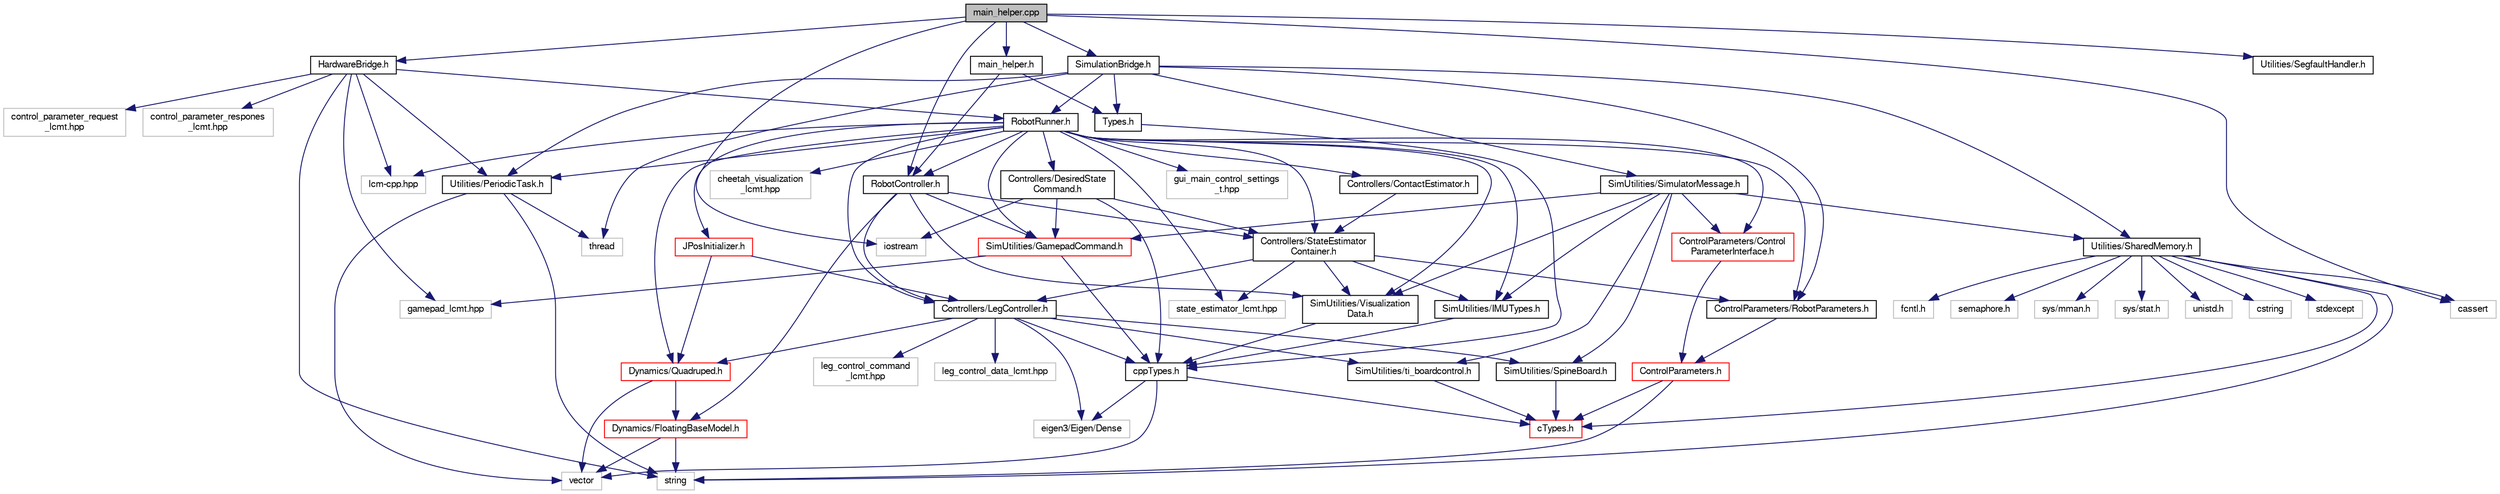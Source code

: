 digraph "main_helper.cpp"
{
  edge [fontname="FreeSans",fontsize="10",labelfontname="FreeSans",labelfontsize="10"];
  node [fontname="FreeSans",fontsize="10",shape=record];
  Node1 [label="main_helper.cpp",height=0.2,width=0.4,color="black", fillcolor="grey75", style="filled", fontcolor="black"];
  Node1 -> Node2 [color="midnightblue",fontsize="10",style="solid",fontname="FreeSans"];
  Node2 [label="HardwareBridge.h",height=0.2,width=0.4,color="black", fillcolor="white", style="filled",URL="$d6/dd5/_hardware_bridge_8h.html",tooltip="Interface between robot code and robot hardware. "];
  Node2 -> Node3 [color="midnightblue",fontsize="10",style="solid",fontname="FreeSans"];
  Node3 [label="lcm-cpp.hpp",height=0.2,width=0.4,color="grey75", fillcolor="white", style="filled"];
  Node2 -> Node4 [color="midnightblue",fontsize="10",style="solid",fontname="FreeSans"];
  Node4 [label="string",height=0.2,width=0.4,color="grey75", fillcolor="white", style="filled"];
  Node2 -> Node5 [color="midnightblue",fontsize="10",style="solid",fontname="FreeSans"];
  Node5 [label="RobotRunner.h",height=0.2,width=0.4,color="black", fillcolor="white", style="filled",URL="$d3/d41/_robot_runner_8h.html",tooltip="Common framework for running robot controllers. This code is a common interface between control code ..."];
  Node5 -> Node6 [color="midnightblue",fontsize="10",style="solid",fontname="FreeSans"];
  Node6 [label="ControlParameters/Control\lParameterInterface.h",height=0.2,width=0.4,color="red", fillcolor="white", style="filled",URL="$d6/de9/_control_parameter_interface_8h.html",tooltip="Types to allow remote access of control parameters, for use with LCM/Shared memory. "];
  Node6 -> Node7 [color="midnightblue",fontsize="10",style="solid",fontname="FreeSans"];
  Node7 [label="ControlParameters.h",height=0.2,width=0.4,color="red", fillcolor="white", style="filled",URL="$d2/d01/_control_parameters_8h.html",tooltip="Interface to set gains/control parameters for simulator and robot These are designed to be updated in..."];
  Node7 -> Node4 [color="midnightblue",fontsize="10",style="solid",fontname="FreeSans"];
  Node7 -> Node8 [color="midnightblue",fontsize="10",style="solid",fontname="FreeSans"];
  Node8 [label="cTypes.h",height=0.2,width=0.4,color="red", fillcolor="white", style="filled",URL="$d0/d99/c_types_8h.html",tooltip="Common types that are only valid in C++. "];
  Node5 -> Node9 [color="midnightblue",fontsize="10",style="solid",fontname="FreeSans"];
  Node9 [label="ControlParameters/RobotParameters.h",height=0.2,width=0.4,color="black", fillcolor="white", style="filled",URL="$d9/d53/_robot_parameters_8h.html"];
  Node9 -> Node7 [color="midnightblue",fontsize="10",style="solid",fontname="FreeSans"];
  Node5 -> Node10 [color="midnightblue",fontsize="10",style="solid",fontname="FreeSans"];
  Node10 [label="Controllers/StateEstimator\lContainer.h",height=0.2,width=0.4,color="black", fillcolor="white", style="filled",URL="$d8/d87/_state_estimator_container_8h.html"];
  Node10 -> Node9 [color="midnightblue",fontsize="10",style="solid",fontname="FreeSans"];
  Node10 -> Node11 [color="midnightblue",fontsize="10",style="solid",fontname="FreeSans"];
  Node11 [label="Controllers/LegController.h",height=0.2,width=0.4,color="black", fillcolor="white", style="filled",URL="$d0/d41/_leg_controller_8h.html",tooltip="Common Leg Control Interface and Leg Control Algorithms. "];
  Node11 -> Node12 [color="midnightblue",fontsize="10",style="solid",fontname="FreeSans"];
  Node12 [label="eigen3/Eigen/Dense",height=0.2,width=0.4,color="grey75", fillcolor="white", style="filled"];
  Node11 -> Node13 [color="midnightblue",fontsize="10",style="solid",fontname="FreeSans"];
  Node13 [label="leg_control_command\l_lcmt.hpp",height=0.2,width=0.4,color="grey75", fillcolor="white", style="filled"];
  Node11 -> Node14 [color="midnightblue",fontsize="10",style="solid",fontname="FreeSans"];
  Node14 [label="leg_control_data_lcmt.hpp",height=0.2,width=0.4,color="grey75", fillcolor="white", style="filled"];
  Node11 -> Node15 [color="midnightblue",fontsize="10",style="solid",fontname="FreeSans"];
  Node15 [label="Dynamics/Quadruped.h",height=0.2,width=0.4,color="red", fillcolor="white", style="filled",URL="$d3/dc7/_quadruped_8h.html",tooltip="Data structure containing parameters for quadruped robot. "];
  Node15 -> Node16 [color="midnightblue",fontsize="10",style="solid",fontname="FreeSans"];
  Node16 [label="Dynamics/FloatingBaseModel.h",height=0.2,width=0.4,color="red", fillcolor="white", style="filled",URL="$d5/d9a/_floating_base_model_8h.html",tooltip="Implementation of Rigid Body Floating Base model data structure. "];
  Node16 -> Node4 [color="midnightblue",fontsize="10",style="solid",fontname="FreeSans"];
  Node16 -> Node17 [color="midnightblue",fontsize="10",style="solid",fontname="FreeSans"];
  Node17 [label="vector",height=0.2,width=0.4,color="grey75", fillcolor="white", style="filled"];
  Node15 -> Node17 [color="midnightblue",fontsize="10",style="solid",fontname="FreeSans"];
  Node11 -> Node18 [color="midnightblue",fontsize="10",style="solid",fontname="FreeSans"];
  Node18 [label="SimUtilities/SpineBoard.h",height=0.2,width=0.4,color="black", fillcolor="white", style="filled",URL="$d0/d6a/_spine_board_8h.html",tooltip="Spine Board Code, used to simulate the SpineBoard. "];
  Node18 -> Node8 [color="midnightblue",fontsize="10",style="solid",fontname="FreeSans"];
  Node11 -> Node19 [color="midnightblue",fontsize="10",style="solid",fontname="FreeSans"];
  Node19 [label="SimUtilities/ti_boardcontrol.h",height=0.2,width=0.4,color="black", fillcolor="white", style="filled",URL="$d9/d42/ti__boardcontrol_8h.html"];
  Node19 -> Node8 [color="midnightblue",fontsize="10",style="solid",fontname="FreeSans"];
  Node11 -> Node20 [color="midnightblue",fontsize="10",style="solid",fontname="FreeSans"];
  Node20 [label="cppTypes.h",height=0.2,width=0.4,color="black", fillcolor="white", style="filled",URL="$d9/d8e/cpp_types_8h.html"];
  Node20 -> Node12 [color="midnightblue",fontsize="10",style="solid",fontname="FreeSans"];
  Node20 -> Node17 [color="midnightblue",fontsize="10",style="solid",fontname="FreeSans"];
  Node20 -> Node8 [color="midnightblue",fontsize="10",style="solid",fontname="FreeSans"];
  Node10 -> Node21 [color="midnightblue",fontsize="10",style="solid",fontname="FreeSans"];
  Node21 [label="SimUtilities/IMUTypes.h",height=0.2,width=0.4,color="black", fillcolor="white", style="filled",URL="$d0/df2/_i_m_u_types_8h.html",tooltip="Data from IMUs. "];
  Node21 -> Node20 [color="midnightblue",fontsize="10",style="solid",fontname="FreeSans"];
  Node10 -> Node22 [color="midnightblue",fontsize="10",style="solid",fontname="FreeSans"];
  Node22 [label="SimUtilities/Visualization\lData.h",height=0.2,width=0.4,color="black", fillcolor="white", style="filled",URL="$df/d0d/_visualization_data_8h.html"];
  Node22 -> Node20 [color="midnightblue",fontsize="10",style="solid",fontname="FreeSans"];
  Node10 -> Node23 [color="midnightblue",fontsize="10",style="solid",fontname="FreeSans"];
  Node23 [label="state_estimator_lcmt.hpp",height=0.2,width=0.4,color="grey75", fillcolor="white", style="filled"];
  Node5 -> Node21 [color="midnightblue",fontsize="10",style="solid",fontname="FreeSans"];
  Node5 -> Node24 [color="midnightblue",fontsize="10",style="solid",fontname="FreeSans"];
  Node24 [label="gui_main_control_settings\l_t.hpp",height=0.2,width=0.4,color="grey75", fillcolor="white", style="filled"];
  Node5 -> Node25 [color="midnightblue",fontsize="10",style="solid",fontname="FreeSans"];
  Node25 [label="Controllers/ContactEstimator.h",height=0.2,width=0.4,color="black", fillcolor="white", style="filled",URL="$db/d94/_contact_estimator_8h.html",tooltip="All Contact Estimation Algorithms. "];
  Node25 -> Node10 [color="midnightblue",fontsize="10",style="solid",fontname="FreeSans"];
  Node5 -> Node26 [color="midnightblue",fontsize="10",style="solid",fontname="FreeSans"];
  Node26 [label="Controllers/DesiredState\lCommand.h",height=0.2,width=0.4,color="black", fillcolor="white", style="filled",URL="$d8/dfc/_desired_state_command_8h.html"];
  Node26 -> Node10 [color="midnightblue",fontsize="10",style="solid",fontname="FreeSans"];
  Node26 -> Node20 [color="midnightblue",fontsize="10",style="solid",fontname="FreeSans"];
  Node26 -> Node27 [color="midnightblue",fontsize="10",style="solid",fontname="FreeSans"];
  Node27 [label="iostream",height=0.2,width=0.4,color="grey75", fillcolor="white", style="filled"];
  Node26 -> Node28 [color="midnightblue",fontsize="10",style="solid",fontname="FreeSans"];
  Node28 [label="SimUtilities/GamepadCommand.h",height=0.2,width=0.4,color="red", fillcolor="white", style="filled",URL="$d7/d24/_gamepad_command_8h.html",tooltip="The GamepadCommand type containing joystick information. "];
  Node28 -> Node20 [color="midnightblue",fontsize="10",style="solid",fontname="FreeSans"];
  Node28 -> Node29 [color="midnightblue",fontsize="10",style="solid",fontname="FreeSans"];
  Node29 [label="gamepad_lcmt.hpp",height=0.2,width=0.4,color="grey75", fillcolor="white", style="filled"];
  Node5 -> Node11 [color="midnightblue",fontsize="10",style="solid",fontname="FreeSans"];
  Node5 -> Node15 [color="midnightblue",fontsize="10",style="solid",fontname="FreeSans"];
  Node5 -> Node30 [color="midnightblue",fontsize="10",style="solid",fontname="FreeSans"];
  Node30 [label="JPosInitializer.h",height=0.2,width=0.4,color="red", fillcolor="white", style="filled",URL="$d1/df4/_j_pos_initializer_8h.html"];
  Node30 -> Node11 [color="midnightblue",fontsize="10",style="solid",fontname="FreeSans"];
  Node30 -> Node15 [color="midnightblue",fontsize="10",style="solid",fontname="FreeSans"];
  Node5 -> Node28 [color="midnightblue",fontsize="10",style="solid",fontname="FreeSans"];
  Node5 -> Node22 [color="midnightblue",fontsize="10",style="solid",fontname="FreeSans"];
  Node5 -> Node31 [color="midnightblue",fontsize="10",style="solid",fontname="FreeSans"];
  Node31 [label="Utilities/PeriodicTask.h",height=0.2,width=0.4,color="black", fillcolor="white", style="filled",URL="$dc/d87/_periodic_task_8h.html",tooltip="Implementation of a periodic function running in a separate thread. Periodic tasks have a task manage..."];
  Node31 -> Node4 [color="midnightblue",fontsize="10",style="solid",fontname="FreeSans"];
  Node31 -> Node32 [color="midnightblue",fontsize="10",style="solid",fontname="FreeSans"];
  Node32 [label="thread",height=0.2,width=0.4,color="grey75", fillcolor="white", style="filled"];
  Node31 -> Node17 [color="midnightblue",fontsize="10",style="solid",fontname="FreeSans"];
  Node5 -> Node33 [color="midnightblue",fontsize="10",style="solid",fontname="FreeSans"];
  Node33 [label="cheetah_visualization\l_lcmt.hpp",height=0.2,width=0.4,color="grey75", fillcolor="white", style="filled"];
  Node5 -> Node23 [color="midnightblue",fontsize="10",style="solid",fontname="FreeSans"];
  Node5 -> Node34 [color="midnightblue",fontsize="10",style="solid",fontname="FreeSans"];
  Node34 [label="RobotController.h",height=0.2,width=0.4,color="black", fillcolor="white", style="filled",URL="$d3/dff/_robot_controller_8h.html"];
  Node34 -> Node11 [color="midnightblue",fontsize="10",style="solid",fontname="FreeSans"];
  Node34 -> Node16 [color="midnightblue",fontsize="10",style="solid",fontname="FreeSans"];
  Node34 -> Node10 [color="midnightblue",fontsize="10",style="solid",fontname="FreeSans"];
  Node34 -> Node22 [color="midnightblue",fontsize="10",style="solid",fontname="FreeSans"];
  Node34 -> Node28 [color="midnightblue",fontsize="10",style="solid",fontname="FreeSans"];
  Node5 -> Node3 [color="midnightblue",fontsize="10",style="solid",fontname="FreeSans"];
  Node2 -> Node31 [color="midnightblue",fontsize="10",style="solid",fontname="FreeSans"];
  Node2 -> Node35 [color="midnightblue",fontsize="10",style="solid",fontname="FreeSans"];
  Node35 [label="control_parameter_request\l_lcmt.hpp",height=0.2,width=0.4,color="grey75", fillcolor="white", style="filled"];
  Node2 -> Node36 [color="midnightblue",fontsize="10",style="solid",fontname="FreeSans"];
  Node36 [label="control_parameter_respones\l_lcmt.hpp",height=0.2,width=0.4,color="grey75", fillcolor="white", style="filled"];
  Node2 -> Node29 [color="midnightblue",fontsize="10",style="solid",fontname="FreeSans"];
  Node1 -> Node37 [color="midnightblue",fontsize="10",style="solid",fontname="FreeSans"];
  Node37 [label="SimulationBridge.h",height=0.2,width=0.4,color="black", fillcolor="white", style="filled",URL="$db/d55/_simulation_bridge_8h.html"];
  Node37 -> Node32 [color="midnightblue",fontsize="10",style="solid",fontname="FreeSans"];
  Node37 -> Node9 [color="midnightblue",fontsize="10",style="solid",fontname="FreeSans"];
  Node37 -> Node5 [color="midnightblue",fontsize="10",style="solid",fontname="FreeSans"];
  Node37 -> Node38 [color="midnightblue",fontsize="10",style="solid",fontname="FreeSans"];
  Node38 [label="SimUtilities/SimulatorMessage.h",height=0.2,width=0.4,color="black", fillcolor="white", style="filled",URL="$d1/db1/_simulator_message_8h.html",tooltip="Messages sent to/from the development simulator. "];
  Node38 -> Node6 [color="midnightblue",fontsize="10",style="solid",fontname="FreeSans"];
  Node38 -> Node28 [color="midnightblue",fontsize="10",style="solid",fontname="FreeSans"];
  Node38 -> Node21 [color="midnightblue",fontsize="10",style="solid",fontname="FreeSans"];
  Node38 -> Node18 [color="midnightblue",fontsize="10",style="solid",fontname="FreeSans"];
  Node38 -> Node22 [color="midnightblue",fontsize="10",style="solid",fontname="FreeSans"];
  Node38 -> Node19 [color="midnightblue",fontsize="10",style="solid",fontname="FreeSans"];
  Node38 -> Node39 [color="midnightblue",fontsize="10",style="solid",fontname="FreeSans"];
  Node39 [label="Utilities/SharedMemory.h",height=0.2,width=0.4,color="black", fillcolor="white", style="filled",URL="$d2/dac/_shared_memory_8h.html",tooltip="Shared memory utilities for connecting the simulator program to the robot program. "];
  Node39 -> Node40 [color="midnightblue",fontsize="10",style="solid",fontname="FreeSans"];
  Node40 [label="fcntl.h",height=0.2,width=0.4,color="grey75", fillcolor="white", style="filled"];
  Node39 -> Node41 [color="midnightblue",fontsize="10",style="solid",fontname="FreeSans"];
  Node41 [label="semaphore.h",height=0.2,width=0.4,color="grey75", fillcolor="white", style="filled"];
  Node39 -> Node42 [color="midnightblue",fontsize="10",style="solid",fontname="FreeSans"];
  Node42 [label="sys/mman.h",height=0.2,width=0.4,color="grey75", fillcolor="white", style="filled"];
  Node39 -> Node43 [color="midnightblue",fontsize="10",style="solid",fontname="FreeSans"];
  Node43 [label="sys/stat.h",height=0.2,width=0.4,color="grey75", fillcolor="white", style="filled"];
  Node39 -> Node44 [color="midnightblue",fontsize="10",style="solid",fontname="FreeSans"];
  Node44 [label="unistd.h",height=0.2,width=0.4,color="grey75", fillcolor="white", style="filled"];
  Node39 -> Node45 [color="midnightblue",fontsize="10",style="solid",fontname="FreeSans"];
  Node45 [label="cassert",height=0.2,width=0.4,color="grey75", fillcolor="white", style="filled"];
  Node39 -> Node46 [color="midnightblue",fontsize="10",style="solid",fontname="FreeSans"];
  Node46 [label="cstring",height=0.2,width=0.4,color="grey75", fillcolor="white", style="filled"];
  Node39 -> Node47 [color="midnightblue",fontsize="10",style="solid",fontname="FreeSans"];
  Node47 [label="stdexcept",height=0.2,width=0.4,color="grey75", fillcolor="white", style="filled"];
  Node39 -> Node4 [color="midnightblue",fontsize="10",style="solid",fontname="FreeSans"];
  Node39 -> Node8 [color="midnightblue",fontsize="10",style="solid",fontname="FreeSans"];
  Node37 -> Node48 [color="midnightblue",fontsize="10",style="solid",fontname="FreeSans"];
  Node48 [label="Types.h",height=0.2,width=0.4,color="black", fillcolor="white", style="filled",URL="$d0/db6/_types_8h.html"];
  Node48 -> Node20 [color="midnightblue",fontsize="10",style="solid",fontname="FreeSans"];
  Node37 -> Node31 [color="midnightblue",fontsize="10",style="solid",fontname="FreeSans"];
  Node37 -> Node39 [color="midnightblue",fontsize="10",style="solid",fontname="FreeSans"];
  Node1 -> Node49 [color="midnightblue",fontsize="10",style="solid",fontname="FreeSans"];
  Node49 [label="main_helper.h",height=0.2,width=0.4,color="black", fillcolor="white", style="filled",URL="$d6/da5/main__helper_8h.html"];
  Node49 -> Node48 [color="midnightblue",fontsize="10",style="solid",fontname="FreeSans"];
  Node49 -> Node34 [color="midnightblue",fontsize="10",style="solid",fontname="FreeSans"];
  Node1 -> Node45 [color="midnightblue",fontsize="10",style="solid",fontname="FreeSans"];
  Node1 -> Node27 [color="midnightblue",fontsize="10",style="solid",fontname="FreeSans"];
  Node1 -> Node34 [color="midnightblue",fontsize="10",style="solid",fontname="FreeSans"];
  Node1 -> Node50 [color="midnightblue",fontsize="10",style="solid",fontname="FreeSans"];
  Node50 [label="Utilities/SegfaultHandler.h",height=0.2,width=0.4,color="black", fillcolor="white", style="filled",URL="$dd/d6d/_segfault_handler_8h.html"];
}
